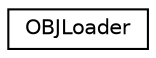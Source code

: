 digraph "Graphical Class Hierarchy"
{
  edge [fontname="Helvetica",fontsize="10",labelfontname="Helvetica",labelfontsize="10"];
  node [fontname="Helvetica",fontsize="10",shape=record];
  rankdir="LR";
  Node1 [label="OBJLoader",height=0.2,width=0.4,color="black", fillcolor="white", style="filled",URL="$class_o_b_j_loader.html"];
}
